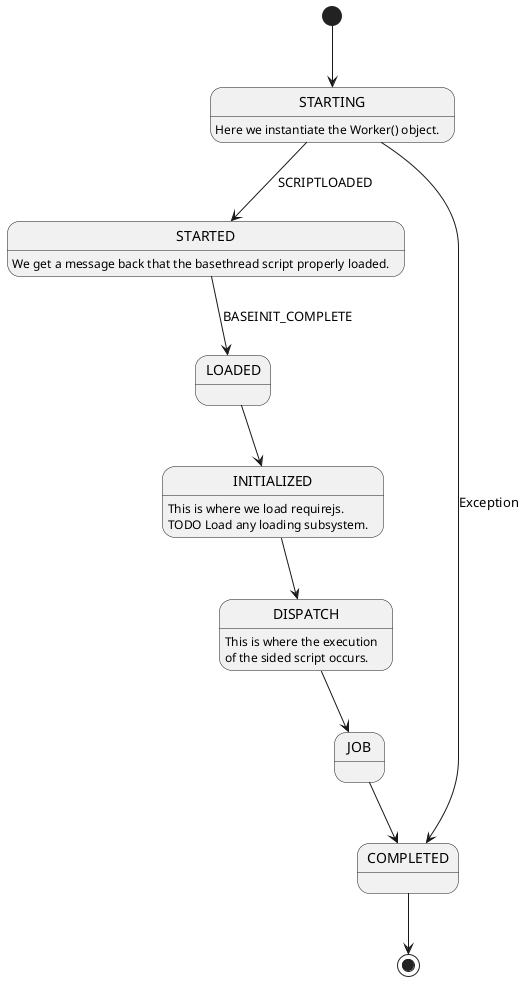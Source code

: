 @startuml


[*] --> STARTING
STARTING --> STARTED : SCRIPTLOADED
STARTING : Here we instantiate the Worker() object.

STARTED --> LOADED : BASEINIT_COMPLETE
STARTED : We get a message back that the basethread script properly loaded.
LOADED --> INITIALIZED

INITIALIZED : This is where we load requirejs.
INITIALIZED : TODO Load any loading subsystem.


INITIALIZED --> DISPATCH

DISPATCH : This is where the execution
DISPATCH :  of the sided script occurs.

DISPATCH --> JOB
JOB --> COMPLETED
COMPLETED --> [*]

STARTING --> COMPLETED : Exception



@enduml
